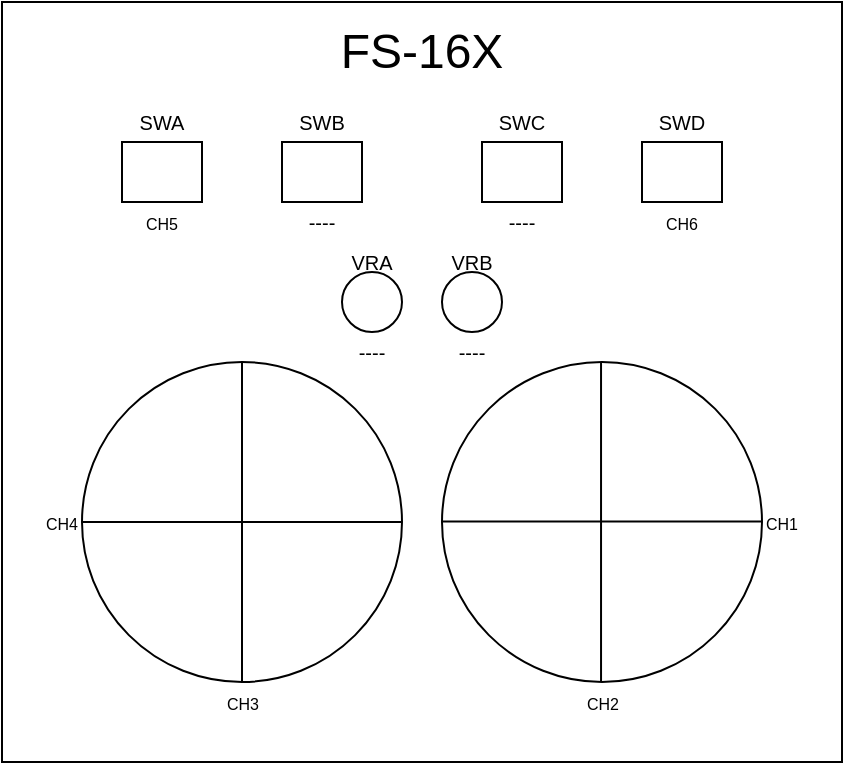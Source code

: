 <mxfile version="21.3.3" type="device">
  <diagram name="Page-1" id="crofGTmK77k4lmUzLzV7">
    <mxGraphModel dx="2462" dy="1408" grid="1" gridSize="10" guides="1" tooltips="1" connect="1" arrows="1" fold="1" page="1" pageScale="1" pageWidth="850" pageHeight="1100" math="0" shadow="0">
      <root>
        <mxCell id="0" />
        <mxCell id="1" parent="0" />
        <mxCell id="dY17clIJ0vEmdPIZtcdb-39" value="" style="rounded=0;whiteSpace=wrap;html=1;" vertex="1" parent="1">
          <mxGeometry x="100" y="140" width="420" height="380" as="geometry" />
        </mxCell>
        <mxCell id="dY17clIJ0vEmdPIZtcdb-1" value="" style="ellipse;whiteSpace=wrap;html=1;aspect=fixed;" vertex="1" parent="1">
          <mxGeometry x="140" y="320" width="160" height="160" as="geometry" />
        </mxCell>
        <mxCell id="dY17clIJ0vEmdPIZtcdb-3" value="" style="rounded=0;whiteSpace=wrap;html=1;rotation=90;" vertex="1" parent="1">
          <mxGeometry x="165" y="205" width="30" height="40" as="geometry" />
        </mxCell>
        <mxCell id="dY17clIJ0vEmdPIZtcdb-4" value="" style="rounded=0;whiteSpace=wrap;html=1;rotation=90;" vertex="1" parent="1">
          <mxGeometry x="245" y="205" width="30" height="40" as="geometry" />
        </mxCell>
        <mxCell id="dY17clIJ0vEmdPIZtcdb-5" value="" style="rounded=0;whiteSpace=wrap;html=1;rotation=90;" vertex="1" parent="1">
          <mxGeometry x="345" y="205" width="30" height="40" as="geometry" />
        </mxCell>
        <mxCell id="dY17clIJ0vEmdPIZtcdb-6" value="" style="rounded=0;whiteSpace=wrap;html=1;rotation=90;direction=south;" vertex="1" parent="1">
          <mxGeometry x="425" y="205" width="30" height="40" as="geometry" />
        </mxCell>
        <mxCell id="dY17clIJ0vEmdPIZtcdb-8" value="" style="endArrow=none;html=1;rounded=0;entryX=0.5;entryY=1;entryDx=0;entryDy=0;exitX=0.5;exitY=0;exitDx=0;exitDy=0;" edge="1" parent="1" source="dY17clIJ0vEmdPIZtcdb-1" target="dY17clIJ0vEmdPIZtcdb-1">
          <mxGeometry width="50" height="50" relative="1" as="geometry">
            <mxPoint x="280" y="300" as="sourcePoint" />
            <mxPoint x="330" y="250" as="targetPoint" />
          </mxGeometry>
        </mxCell>
        <mxCell id="dY17clIJ0vEmdPIZtcdb-10" value="" style="endArrow=none;html=1;rounded=0;entryX=0;entryY=0.5;entryDx=0;entryDy=0;exitX=1;exitY=0.5;exitDx=0;exitDy=0;" edge="1" parent="1" source="dY17clIJ0vEmdPIZtcdb-1" target="dY17clIJ0vEmdPIZtcdb-1">
          <mxGeometry width="50" height="50" relative="1" as="geometry">
            <mxPoint x="230" y="330" as="sourcePoint" />
            <mxPoint x="230" y="490" as="targetPoint" />
          </mxGeometry>
        </mxCell>
        <mxCell id="dY17clIJ0vEmdPIZtcdb-12" value="" style="endArrow=none;html=1;rounded=0;entryX=0;entryY=0.5;entryDx=0;entryDy=0;exitX=1;exitY=0.5;exitDx=0;exitDy=0;" edge="1" source="dY17clIJ0vEmdPIZtcdb-14" target="dY17clIJ0vEmdPIZtcdb-14" parent="1">
          <mxGeometry width="50" height="50" relative="1" as="geometry">
            <mxPoint x="410" y="330" as="sourcePoint" />
            <mxPoint x="410" y="490" as="targetPoint" />
          </mxGeometry>
        </mxCell>
        <mxCell id="dY17clIJ0vEmdPIZtcdb-13" value="" style="endArrow=none;html=1;rounded=0;entryX=0.5;entryY=1;entryDx=0;entryDy=0;exitX=0.5;exitY=0;exitDx=0;exitDy=0;" edge="1" source="dY17clIJ0vEmdPIZtcdb-14" target="dY17clIJ0vEmdPIZtcdb-14" parent="1">
          <mxGeometry width="50" height="50" relative="1" as="geometry">
            <mxPoint x="520" y="300" as="sourcePoint" />
            <mxPoint x="570" y="250" as="targetPoint" />
          </mxGeometry>
        </mxCell>
        <mxCell id="dY17clIJ0vEmdPIZtcdb-14" value="" style="ellipse;whiteSpace=wrap;html=1;aspect=fixed;" vertex="1" parent="1">
          <mxGeometry x="320" y="320" width="160" height="160" as="geometry" />
        </mxCell>
        <mxCell id="dY17clIJ0vEmdPIZtcdb-15" value="" style="endArrow=none;html=1;rounded=0;entryX=0;entryY=0.5;entryDx=0;entryDy=0;exitX=1;exitY=0.5;exitDx=0;exitDy=0;" edge="1" parent="1">
          <mxGeometry width="50" height="50" relative="1" as="geometry">
            <mxPoint x="480" y="399.76" as="sourcePoint" />
            <mxPoint x="320" y="399.76" as="targetPoint" />
          </mxGeometry>
        </mxCell>
        <mxCell id="dY17clIJ0vEmdPIZtcdb-16" value="" style="endArrow=none;html=1;rounded=0;entryX=0.5;entryY=1;entryDx=0;entryDy=0;exitX=0.5;exitY=0;exitDx=0;exitDy=0;" edge="1" parent="1">
          <mxGeometry width="50" height="50" relative="1" as="geometry">
            <mxPoint x="399.52" y="320" as="sourcePoint" />
            <mxPoint x="399.52" y="480" as="targetPoint" />
          </mxGeometry>
        </mxCell>
        <mxCell id="dY17clIJ0vEmdPIZtcdb-18" value="&lt;font style=&quot;font-size: 10px;&quot;&gt;SWA&lt;/font&gt;" style="text;html=1;strokeColor=none;fillColor=none;align=center;verticalAlign=middle;whiteSpace=wrap;rounded=0;" vertex="1" parent="1">
          <mxGeometry x="155" y="190" width="50" height="20" as="geometry" />
        </mxCell>
        <mxCell id="dY17clIJ0vEmdPIZtcdb-19" value="&lt;font style=&quot;font-size: 10px;&quot;&gt;SWB&lt;/font&gt;" style="text;html=1;strokeColor=none;fillColor=none;align=center;verticalAlign=middle;whiteSpace=wrap;rounded=0;" vertex="1" parent="1">
          <mxGeometry x="235" y="190" width="50" height="20" as="geometry" />
        </mxCell>
        <mxCell id="dY17clIJ0vEmdPIZtcdb-20" value="&lt;font style=&quot;font-size: 10px;&quot;&gt;SWC&lt;/font&gt;" style="text;html=1;strokeColor=none;fillColor=none;align=center;verticalAlign=middle;whiteSpace=wrap;rounded=0;" vertex="1" parent="1">
          <mxGeometry x="335" y="190" width="50" height="20" as="geometry" />
        </mxCell>
        <mxCell id="dY17clIJ0vEmdPIZtcdb-21" value="&lt;font style=&quot;font-size: 10px;&quot;&gt;SWD&lt;/font&gt;" style="text;html=1;strokeColor=none;fillColor=none;align=center;verticalAlign=middle;whiteSpace=wrap;rounded=0;" vertex="1" parent="1">
          <mxGeometry x="415" y="190" width="50" height="20" as="geometry" />
        </mxCell>
        <mxCell id="dY17clIJ0vEmdPIZtcdb-22" value="" style="ellipse;whiteSpace=wrap;html=1;aspect=fixed;" vertex="1" parent="1">
          <mxGeometry x="270" y="275" width="30" height="30" as="geometry" />
        </mxCell>
        <mxCell id="dY17clIJ0vEmdPIZtcdb-23" value="" style="ellipse;whiteSpace=wrap;html=1;aspect=fixed;" vertex="1" parent="1">
          <mxGeometry x="320" y="275" width="30" height="30" as="geometry" />
        </mxCell>
        <mxCell id="dY17clIJ0vEmdPIZtcdb-24" value="&lt;font style=&quot;font-size: 10px;&quot;&gt;VRA&lt;/font&gt;" style="text;html=1;strokeColor=none;fillColor=none;align=center;verticalAlign=middle;whiteSpace=wrap;rounded=0;" vertex="1" parent="1">
          <mxGeometry x="270" y="260" width="30" height="20" as="geometry" />
        </mxCell>
        <mxCell id="dY17clIJ0vEmdPIZtcdb-25" value="&lt;font style=&quot;font-size: 10px;&quot;&gt;VRB&lt;/font&gt;" style="text;html=1;strokeColor=none;fillColor=none;align=center;verticalAlign=middle;whiteSpace=wrap;rounded=0;" vertex="1" parent="1">
          <mxGeometry x="320" y="260" width="30" height="20" as="geometry" />
        </mxCell>
        <mxCell id="dY17clIJ0vEmdPIZtcdb-26" value="&lt;font style=&quot;font-size: 8px;&quot;&gt;CH3&lt;/font&gt;" style="text;html=1;strokeColor=none;fillColor=none;align=center;verticalAlign=middle;whiteSpace=wrap;rounded=0;" vertex="1" parent="1">
          <mxGeometry x="207.5" y="480" width="25" height="20" as="geometry" />
        </mxCell>
        <mxCell id="dY17clIJ0vEmdPIZtcdb-29" value="&lt;font style=&quot;font-size: 8px;&quot;&gt;CH4&lt;/font&gt;" style="text;html=1;strokeColor=none;fillColor=none;align=center;verticalAlign=middle;whiteSpace=wrap;rounded=0;" vertex="1" parent="1">
          <mxGeometry x="105" y="390" width="50" height="20" as="geometry" />
        </mxCell>
        <mxCell id="dY17clIJ0vEmdPIZtcdb-30" value="&lt;font style=&quot;font-size: 8px;&quot;&gt;CH2&lt;/font&gt;" style="text;html=1;strokeColor=none;fillColor=none;align=center;verticalAlign=middle;whiteSpace=wrap;rounded=0;" vertex="1" parent="1">
          <mxGeometry x="387.5" y="480" width="25" height="20" as="geometry" />
        </mxCell>
        <mxCell id="dY17clIJ0vEmdPIZtcdb-31" value="&lt;font style=&quot;font-size: 8px;&quot;&gt;CH1&lt;/font&gt;" style="text;html=1;strokeColor=none;fillColor=none;align=center;verticalAlign=middle;whiteSpace=wrap;rounded=0;" vertex="1" parent="1">
          <mxGeometry x="465" y="390" width="50" height="20" as="geometry" />
        </mxCell>
        <mxCell id="dY17clIJ0vEmdPIZtcdb-32" value="&lt;font style=&quot;font-size: 8px;&quot;&gt;CH5&lt;/font&gt;" style="text;html=1;strokeColor=none;fillColor=none;align=center;verticalAlign=middle;whiteSpace=wrap;rounded=0;" vertex="1" parent="1">
          <mxGeometry x="160" y="240" width="40" height="20" as="geometry" />
        </mxCell>
        <mxCell id="dY17clIJ0vEmdPIZtcdb-33" value="&lt;font style=&quot;font-size: 8px;&quot;&gt;CH6&lt;/font&gt;" style="text;html=1;strokeColor=none;fillColor=none;align=center;verticalAlign=middle;whiteSpace=wrap;rounded=0;" vertex="1" parent="1">
          <mxGeometry x="420" y="240" width="40" height="20" as="geometry" />
        </mxCell>
        <mxCell id="dY17clIJ0vEmdPIZtcdb-34" value="&lt;font style=&quot;font-size: 10px;&quot;&gt;----&lt;/font&gt;" style="text;html=1;strokeColor=none;fillColor=none;align=center;verticalAlign=middle;whiteSpace=wrap;rounded=0;" vertex="1" parent="1">
          <mxGeometry x="240" y="240" width="40" height="20" as="geometry" />
        </mxCell>
        <mxCell id="dY17clIJ0vEmdPIZtcdb-35" value="&lt;font style=&quot;font-size: 10px;&quot;&gt;----&lt;/font&gt;" style="text;html=1;strokeColor=none;fillColor=none;align=center;verticalAlign=middle;whiteSpace=wrap;rounded=0;" vertex="1" parent="1">
          <mxGeometry x="340" y="240" width="40" height="20" as="geometry" />
        </mxCell>
        <mxCell id="dY17clIJ0vEmdPIZtcdb-36" value="&lt;font style=&quot;font-size: 10px;&quot;&gt;----&lt;/font&gt;" style="text;html=1;strokeColor=none;fillColor=none;align=center;verticalAlign=middle;whiteSpace=wrap;rounded=0;" vertex="1" parent="1">
          <mxGeometry x="320" y="305" width="30" height="20" as="geometry" />
        </mxCell>
        <mxCell id="dY17clIJ0vEmdPIZtcdb-37" value="&lt;font style=&quot;font-size: 10px;&quot;&gt;----&lt;/font&gt;" style="text;html=1;strokeColor=none;fillColor=none;align=center;verticalAlign=middle;whiteSpace=wrap;rounded=0;" vertex="1" parent="1">
          <mxGeometry x="270" y="305" width="30" height="20" as="geometry" />
        </mxCell>
        <mxCell id="dY17clIJ0vEmdPIZtcdb-40" value="&lt;font style=&quot;font-size: 24px;&quot;&gt;FS-16X&lt;/font&gt;" style="text;html=1;strokeColor=none;fillColor=none;align=center;verticalAlign=middle;whiteSpace=wrap;rounded=0;" vertex="1" parent="1">
          <mxGeometry x="110" y="150" width="400" height="30" as="geometry" />
        </mxCell>
      </root>
    </mxGraphModel>
  </diagram>
</mxfile>
